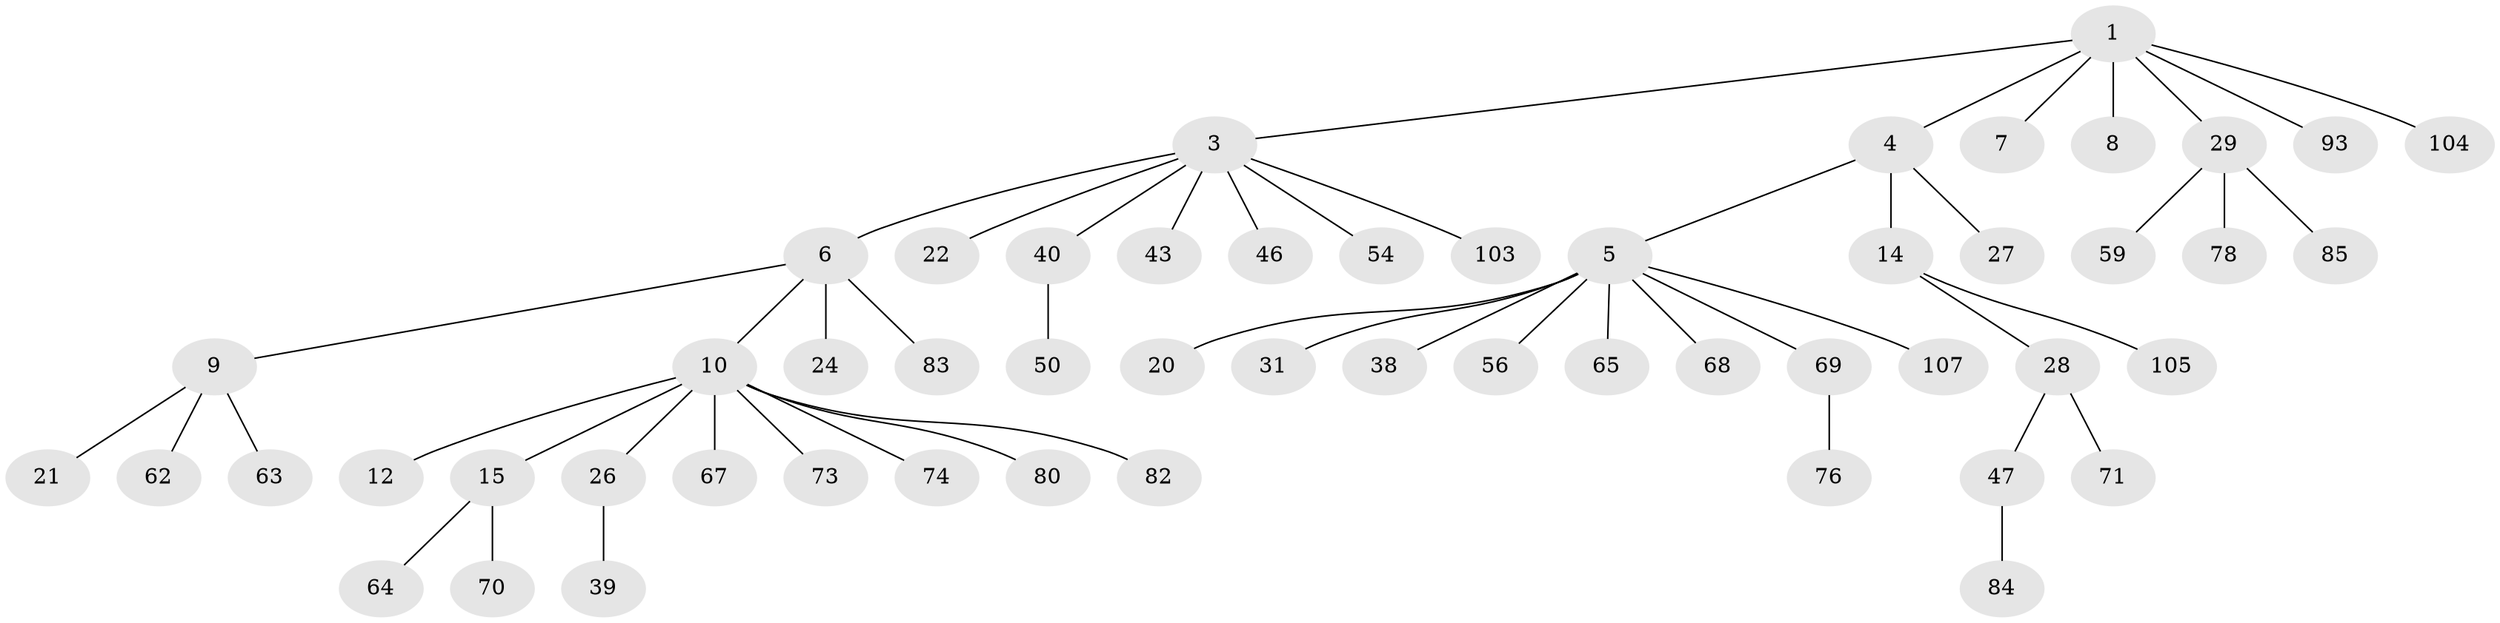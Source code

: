 // original degree distribution, {2: 0.2037037037037037, 7: 0.009259259259259259, 3: 0.12962962962962962, 4: 0.08333333333333333, 8: 0.009259259259259259, 5: 0.037037037037037035, 1: 0.5277777777777778}
// Generated by graph-tools (version 1.1) at 2025/19/03/04/25 18:19:07]
// undirected, 54 vertices, 53 edges
graph export_dot {
graph [start="1"]
  node [color=gray90,style=filled];
  1 [super="+2"];
  3 [super="+11"];
  4;
  5 [super="+19"];
  6;
  7;
  8 [super="+108+81"];
  9 [super="+16+13"];
  10 [super="+23+53"];
  12;
  14;
  15 [super="+60+32"];
  20;
  21;
  22 [super="+75"];
  24;
  26 [super="+94"];
  27;
  28 [super="+36+30"];
  29 [super="+42+33"];
  31;
  38;
  39;
  40 [super="+44+61"];
  43;
  46;
  47 [super="+77"];
  50;
  54;
  56;
  59;
  62 [super="+72"];
  63 [super="+87"];
  64;
  65;
  67 [super="+90"];
  68;
  69;
  70;
  71;
  73;
  74;
  76 [super="+96"];
  78;
  80;
  82;
  83;
  84 [super="+106"];
  85 [super="+95"];
  93;
  103;
  104;
  105;
  107;
  1 -- 104;
  1 -- 29;
  1 -- 3;
  1 -- 4;
  1 -- 7;
  1 -- 8;
  1 -- 93;
  3 -- 6;
  3 -- 54;
  3 -- 103;
  3 -- 40;
  3 -- 22;
  3 -- 43;
  3 -- 46;
  4 -- 5;
  4 -- 14;
  4 -- 27;
  5 -- 20;
  5 -- 38;
  5 -- 56;
  5 -- 65;
  5 -- 69;
  5 -- 107;
  5 -- 68;
  5 -- 31;
  6 -- 9;
  6 -- 10;
  6 -- 24;
  6 -- 83;
  9 -- 62;
  9 -- 21;
  9 -- 63;
  10 -- 12;
  10 -- 15;
  10 -- 67;
  10 -- 26;
  10 -- 82;
  10 -- 80;
  10 -- 73;
  10 -- 74;
  14 -- 28;
  14 -- 105;
  15 -- 70;
  15 -- 64;
  26 -- 39;
  28 -- 47;
  28 -- 71;
  29 -- 59;
  29 -- 85;
  29 -- 78;
  40 -- 50;
  47 -- 84;
  69 -- 76;
}
